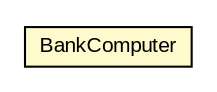 #!/usr/local/bin/dot
#
# Class diagram 
# Generated by UMLGraph version R5_6 (http://www.umlgraph.org/)
#

digraph G {
	edge [fontname="arial",fontsize=10,labelfontname="arial",labelfontsize=10];
	node [fontname="arial",fontsize=10,shape=plaintext];
	nodesep=0.25;
	ranksep=0.5;
	// java_oo.atm.learn.BankComputer
	c1072 [label=<<table title="java_oo.atm.learn.BankComputer" border="0" cellborder="1" cellspacing="0" cellpadding="2" port="p" bgcolor="lemonChiffon" href="./BankComputer.html">
		<tr><td><table border="0" cellspacing="0" cellpadding="1">
<tr><td align="center" balign="center"> BankComputer </td></tr>
		</table></td></tr>
		</table>>, URL="./BankComputer.html", fontname="arial", fontcolor="black", fontsize=10.0];
}

